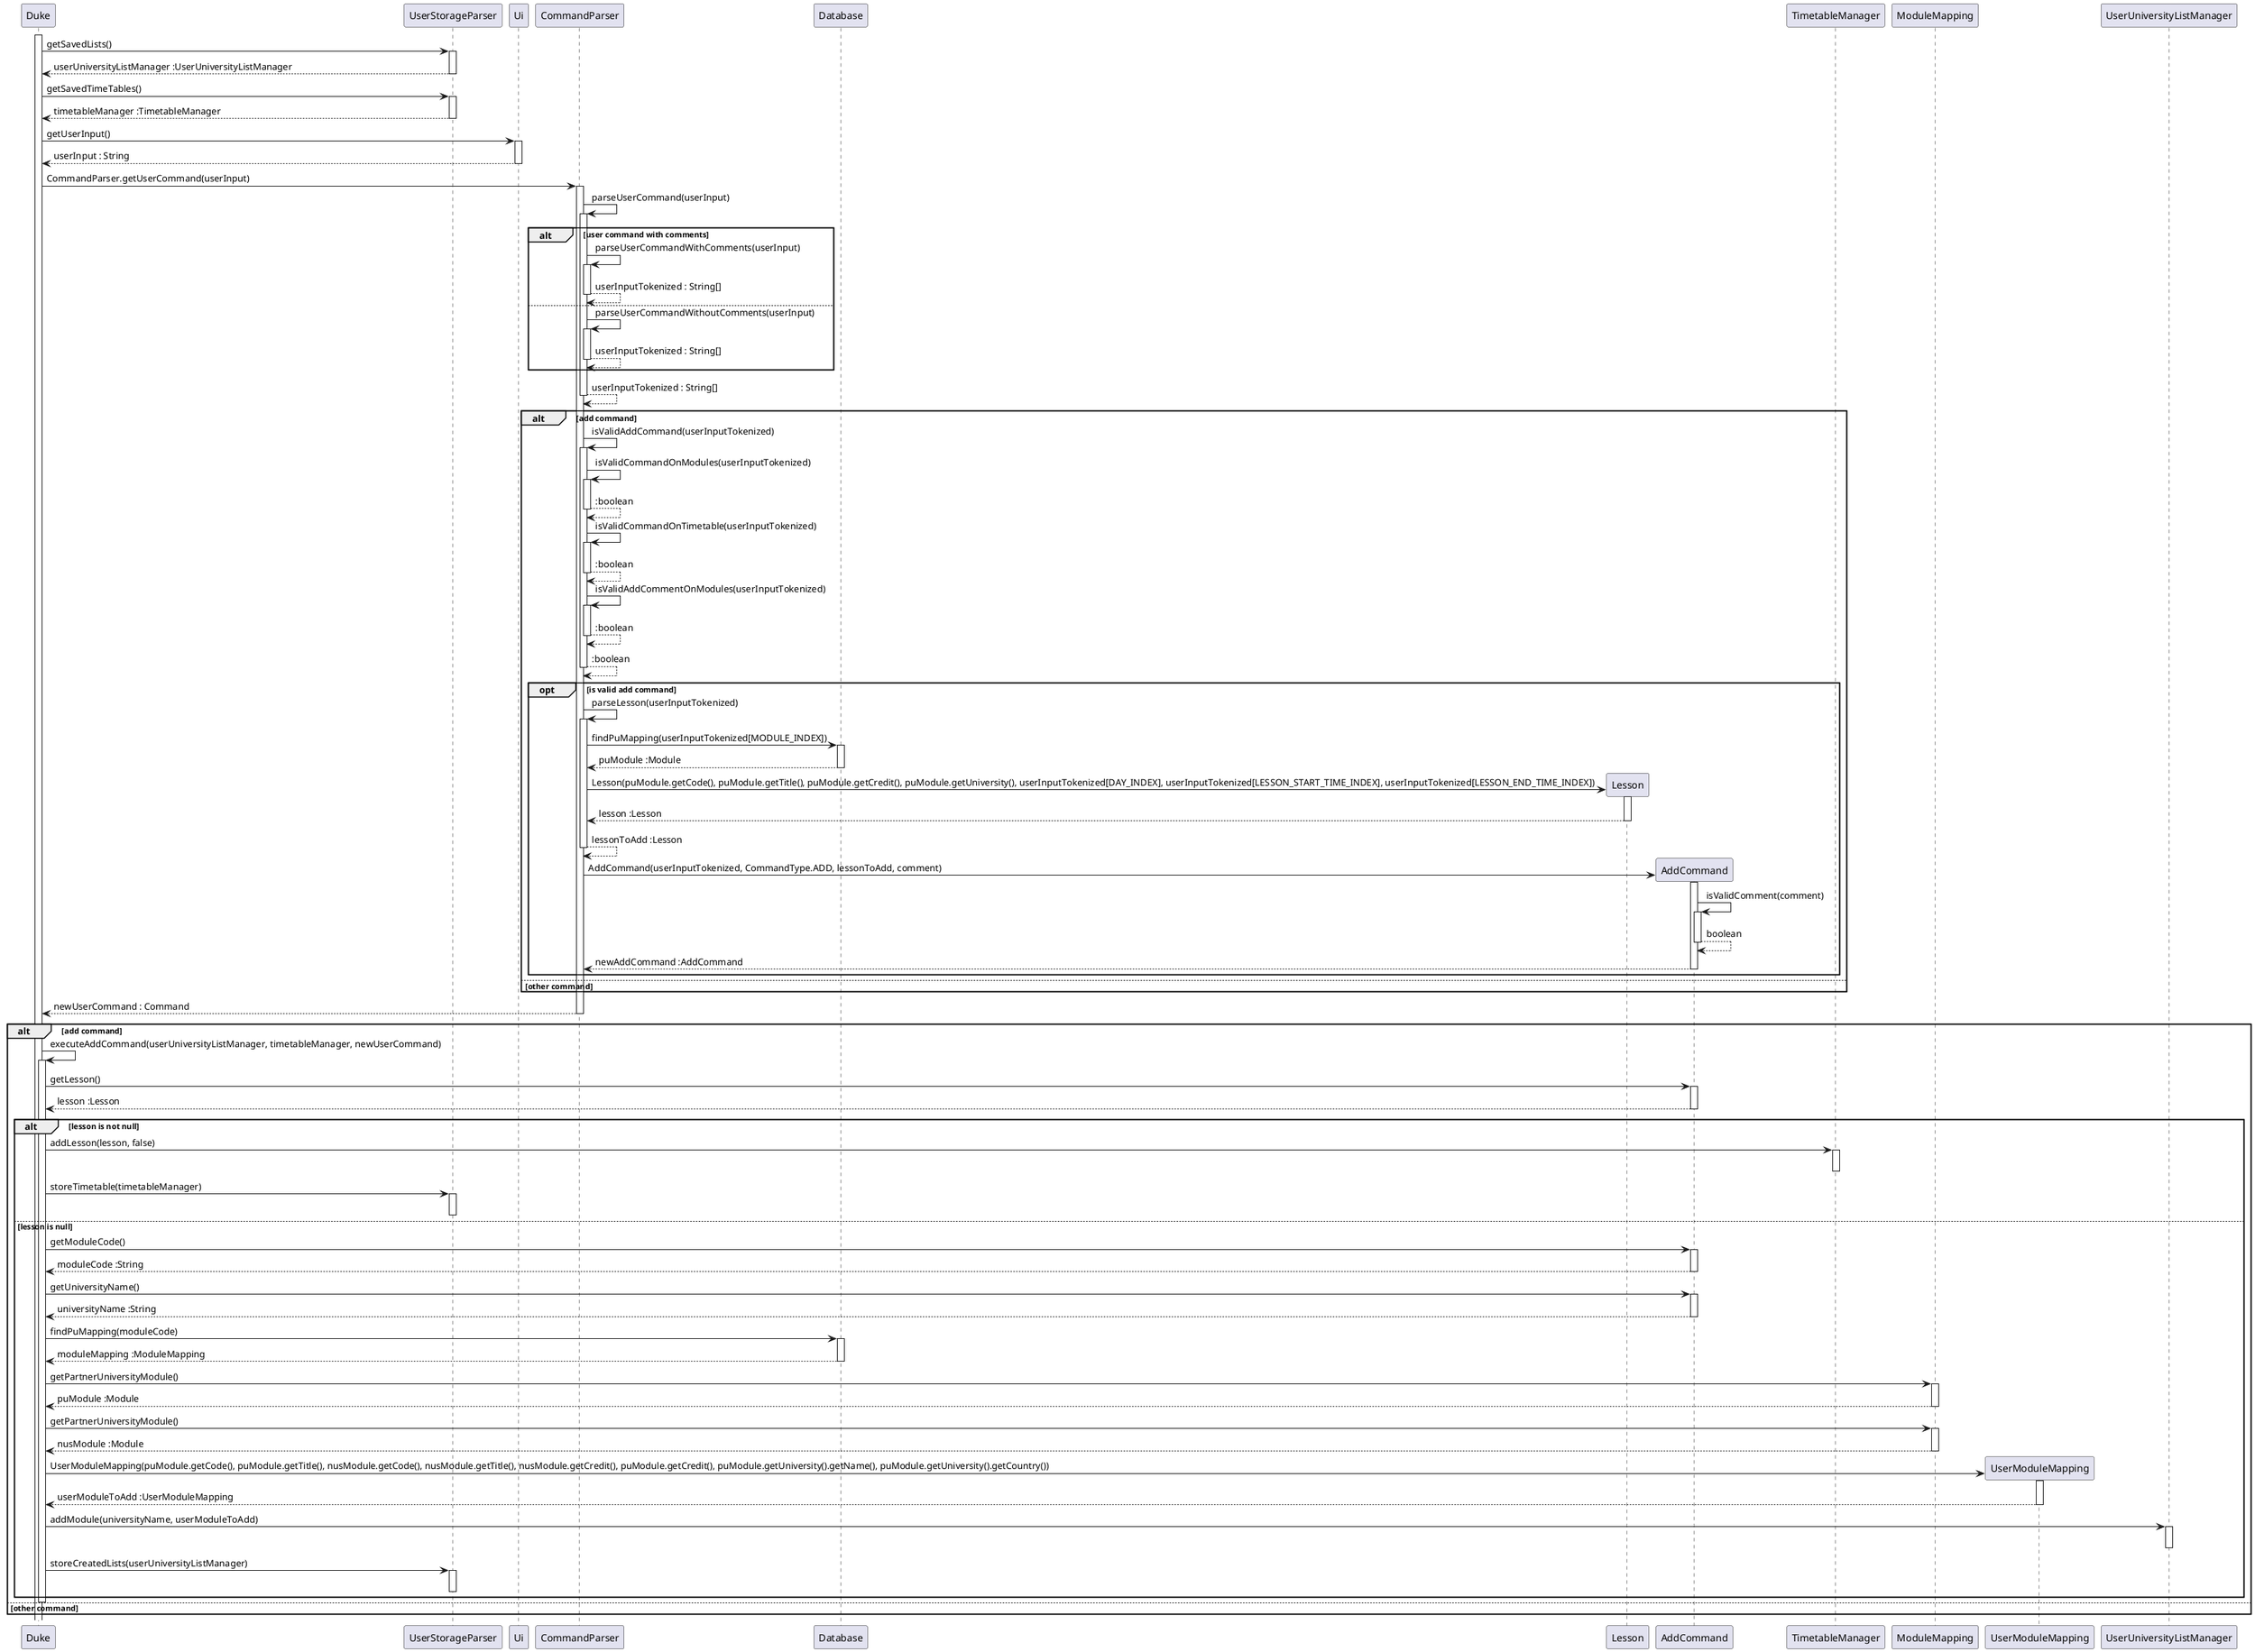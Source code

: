 @startuml

activate Duke

Duke -> UserStorageParser : getSavedLists()
activate UserStorageParser

UserStorageParser --> Duke : userUniversityListManager :UserUniversityListManager
deactivate UserStorageParser

Duke -> UserStorageParser : getSavedTimeTables()
activate UserStorageParser

UserStorageParser --> Duke : timetableManager :TimetableManager
deactivate UserStorageParser

Duke -> Ui : getUserInput()
activate Ui

Ui --> Duke : userInput : String
deactivate Ui

Duke -> CommandParser : CommandParser.getUserCommand(userInput)
activate CommandParser

CommandParser -> CommandParser : parseUserCommand(userInput)
activate CommandParser

alt user command with comments
    CommandParser -> CommandParser : parseUserCommandWithComments(userInput)
    activate CommandParser

    CommandParser --> CommandParser : userInputTokenized : String[]
    deactivate CommandParser

else
    CommandParser -> CommandParser : parseUserCommandWithoutComments(userInput)
    activate CommandParser

    CommandParser --> CommandParser : userInputTokenized : String[]
    deactivate CommandParser 
end

CommandParser --> CommandParser : userInputTokenized : String[]
deactivate CommandParser

alt add command

    CommandParser -> CommandParser : isValidAddCommand(userInputTokenized)
    activate CommandParser

    CommandParser -> CommandParser : isValidCommandOnModules(userInputTokenized)
    activate CommandParser

    CommandParser --> CommandParser : :boolean
    deactivate CommandParser

    CommandParser -> CommandParser : isValidCommandOnTimetable(userInputTokenized)
    activate CommandParser

    CommandParser --> CommandParser : :boolean
    deactivate CommandParser

    CommandParser -> CommandParser : isValidAddCommentOnModules(userInputTokenized)
    activate CommandParser

    CommandParser --> CommandParser : :boolean
    deactivate CommandParser

    CommandParser --> CommandParser : :boolean
    deactivate CommandParser

    opt is valid add command
        CommandParser -> CommandParser : parseLesson(userInputTokenized)
        activate CommandParser

        CommandParser -> Database : findPuMapping(userInputTokenized[MODULE_INDEX])
        activate Database

        Database --> CommandParser : puModule :Module
        deactivate Database

        create Lesson
        CommandParser -> Lesson : Lesson(puModule.getCode(), puModule.getTitle(), puModule.getCredit(), puModule.getUniversity(), userInputTokenized[DAY_INDEX], userInputTokenized[LESSON_START_TIME_INDEX], userInputTokenized[LESSON_END_TIME_INDEX])
        activate Lesson

        Lesson --> CommandParser : lesson :Lesson
        deactivate Lesson

        CommandParser --> CommandParser : lessonToAdd :Lesson
        deactivate CommandParser

        create AddCommand
        CommandParser -> AddCommand : AddCommand(userInputTokenized, CommandType.ADD, lessonToAdd, comment)
        activate AddCommand

        AddCommand -> AddCommand : isValidComment(comment)
        activate AddCommand

        AddCommand --> AddCommand : boolean
        deactivate AddCommand

        AddCommand --> CommandParser : newAddCommand :AddCommand
        deactivate AddCommand
    end

else other command

end

CommandParser --> Duke : newUserCommand : Command
deactivate CommandParser

alt add command

Duke -> Duke : executeAddCommand(userUniversityListManager, timetableManager, newUserCommand)
activate Duke

    Duke -> AddCommand : getLesson()
    activate AddCommand

    AddCommand --> Duke : lesson :Lesson
    deactivate AddCommand

    alt lesson is not null
    Duke -> TimetableManager : addLesson(lesson, false)
    activate TimetableManager

    deactivate TimetableManager

    Duke -> UserStorageParser : storeTimetable(timetableManager)
    activate UserStorageParser

    deactivate UserStorageParser

    else lesson is null
    Duke -> AddCommand : getModuleCode()
    activate AddCommand

    AddCommand --> Duke : moduleCode :String
    deactivate AddCommand

    Duke -> AddCommand : getUniversityName()
    activate AddCommand

    AddCommand --> Duke : universityName :String
    deactivate AddCommand

    Duke -> Database : findPuMapping(moduleCode)
    activate Database

    Database --> Duke : moduleMapping :ModuleMapping
    deactivate Database

    Duke -> ModuleMapping : getPartnerUniversityModule()
    activate ModuleMapping

    ModuleMapping --> Duke : puModule :Module
    deactivate ModuleMapping

    Duke -> ModuleMapping : getPartnerUniversityModule()
    activate ModuleMapping

    ModuleMapping --> Duke : nusModule :Module
    deactivate ModuleMapping

    create UserModuleMapping
    Duke -> UserModuleMapping : UserModuleMapping(puModule.getCode(), puModule.getTitle(), nusModule.getCode(), nusModule.getTitle(), nusModule.getCredit(), puModule.getCredit(), puModule.getUniversity().getName(), puModule.getUniversity().getCountry())
    activate UserModuleMapping

    UserModuleMapping --> Duke : userModuleToAdd :UserModuleMapping
    deactivate UserModuleMapping


    Duke -> UserUniversityListManager : addModule(universityName, userModuleToAdd)
    activate UserUniversityListManager

    deactivate UserUniversityListManager

    Duke -> UserStorageParser : storeCreatedLists(userUniversityListManager)
    activate UserStorageParser

    deactivate UserStorageParser

    end

deactivate Duke
else other command
end


@enduml